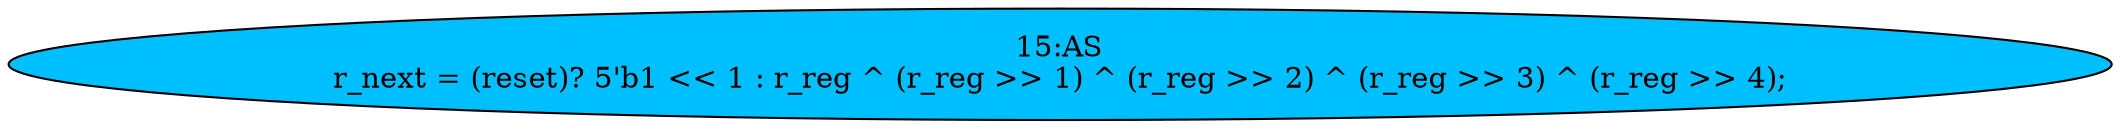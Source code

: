 strict digraph "" {
	node [label="\N"];
	"15:AS"	[ast="<pyverilog.vparser.ast.Assign object at 0x7f1fe75dd610>",
		def_var="['r_next']",
		fillcolor=deepskyblue,
		label="15:AS
r_next = (reset)? 5'b1 << 1 : r_reg ^ (r_reg >> 1) ^ (r_reg >> 2) ^ (r_reg >> 3) ^ (r_reg >> 4);",
		statements="[]",
		style=filled,
		typ=Assign,
		use_var="['reset', 'r_reg', 'r_reg', 'r_reg', 'r_reg', 'r_reg']"];
}
